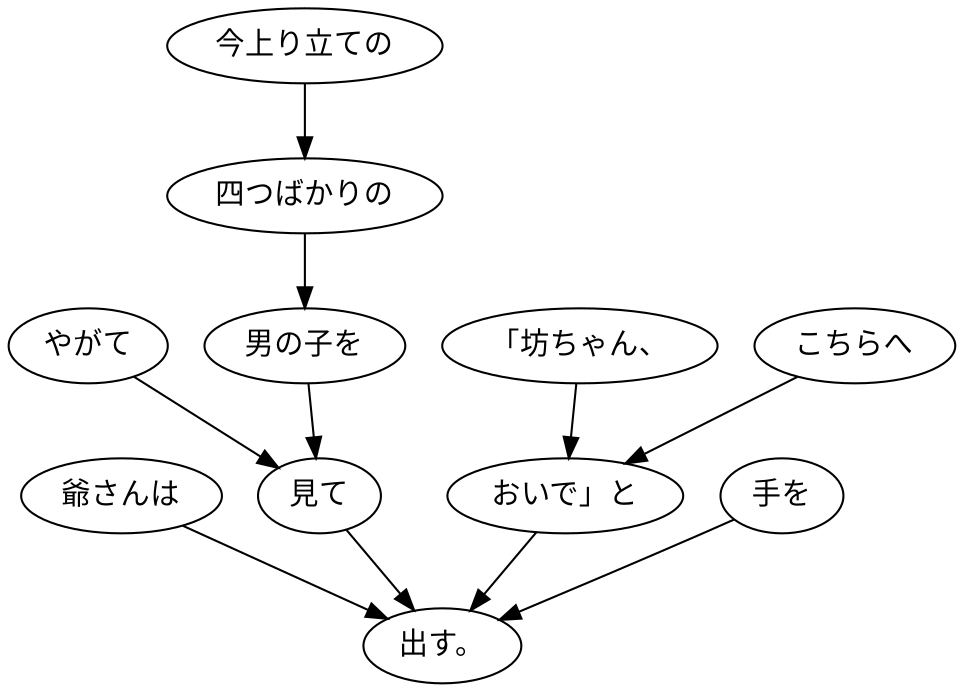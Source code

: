 digraph graph4456 {
	node0 [label="爺さんは"];
	node1 [label="やがて"];
	node2 [label="今上り立ての"];
	node3 [label="四つばかりの"];
	node4 [label="男の子を"];
	node5 [label="見て"];
	node6 [label="「坊ちゃん、"];
	node7 [label="こちらへ"];
	node8 [label="おいで」と"];
	node9 [label="手を"];
	node10 [label="出す。"];
	node0 -> node10;
	node1 -> node5;
	node2 -> node3;
	node3 -> node4;
	node4 -> node5;
	node5 -> node10;
	node6 -> node8;
	node7 -> node8;
	node8 -> node10;
	node9 -> node10;
}

